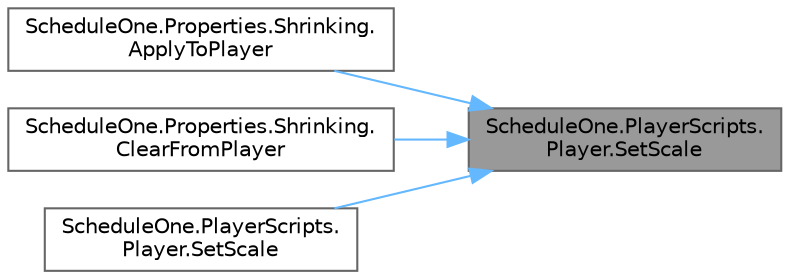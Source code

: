 digraph "ScheduleOne.PlayerScripts.Player.SetScale"
{
 // LATEX_PDF_SIZE
  bgcolor="transparent";
  edge [fontname=Helvetica,fontsize=10,labelfontname=Helvetica,labelfontsize=10];
  node [fontname=Helvetica,fontsize=10,shape=box,height=0.2,width=0.4];
  rankdir="RL";
  Node1 [id="Node000001",label="ScheduleOne.PlayerScripts.\lPlayer.SetScale",height=0.2,width=0.4,color="gray40", fillcolor="grey60", style="filled", fontcolor="black",tooltip=" "];
  Node1 -> Node2 [id="edge1_Node000001_Node000002",dir="back",color="steelblue1",style="solid",tooltip=" "];
  Node2 [id="Node000002",label="ScheduleOne.Properties.Shrinking.\lApplyToPlayer",height=0.2,width=0.4,color="grey40", fillcolor="white", style="filled",URL="$class_schedule_one_1_1_properties_1_1_shrinking.html#a119287f87b3e36187e2e83c77ee15b3d",tooltip=" "];
  Node1 -> Node3 [id="edge2_Node000001_Node000003",dir="back",color="steelblue1",style="solid",tooltip=" "];
  Node3 [id="Node000003",label="ScheduleOne.Properties.Shrinking.\lClearFromPlayer",height=0.2,width=0.4,color="grey40", fillcolor="white", style="filled",URL="$class_schedule_one_1_1_properties_1_1_shrinking.html#a91201a1b0df693f1ce99e18a312ee0ec",tooltip=" "];
  Node1 -> Node4 [id="edge3_Node000001_Node000004",dir="back",color="steelblue1",style="solid",tooltip=" "];
  Node4 [id="Node000004",label="ScheduleOne.PlayerScripts.\lPlayer.SetScale",height=0.2,width=0.4,color="grey40", fillcolor="white", style="filled",URL="$class_schedule_one_1_1_player_scripts_1_1_player.html#a16fe2189eb126013a7ca0363d3fa8711",tooltip=" "];
}
